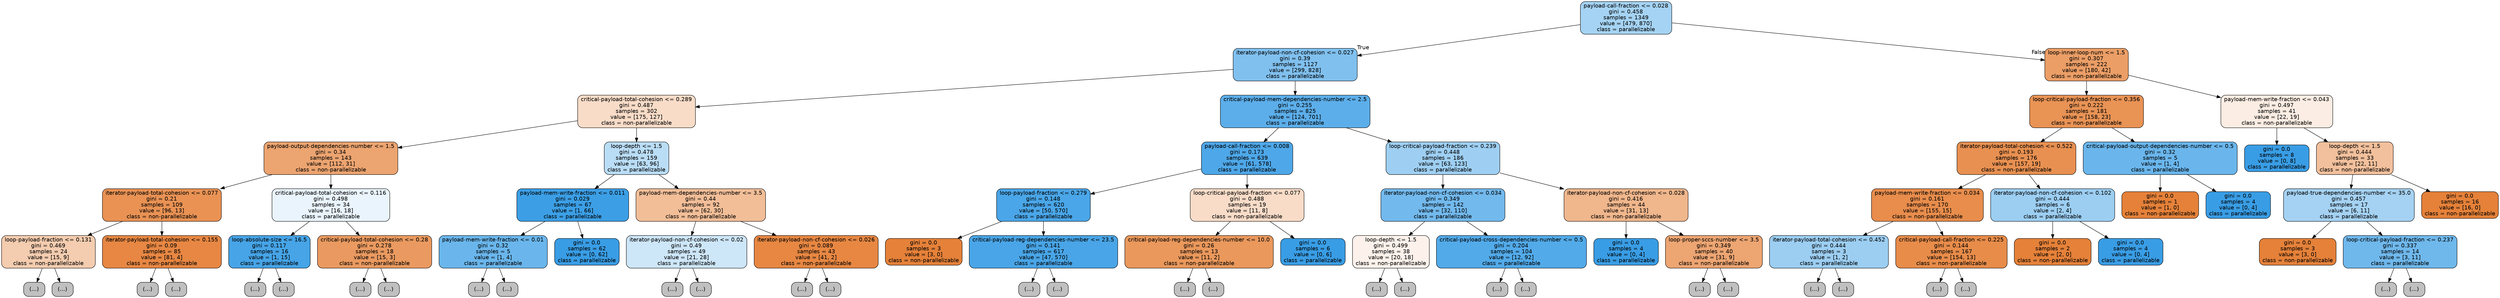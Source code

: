 digraph Tree {
node [shape=box, style="filled, rounded", color="black", fontname=helvetica] ;
edge [fontname=helvetica] ;
0 [label="payload-call-fraction <= 0.028\ngini = 0.458\nsamples = 1349\nvalue = [479, 870]\nclass = parallelizable", fillcolor="#399de573"] ;
1 [label="iterator-payload-non-cf-cohesion <= 0.027\ngini = 0.39\nsamples = 1127\nvalue = [299, 828]\nclass = parallelizable", fillcolor="#399de5a3"] ;
0 -> 1 [labeldistance=2.5, labelangle=45, headlabel="True"] ;
2 [label="critical-payload-total-cohesion <= 0.289\ngini = 0.487\nsamples = 302\nvalue = [175, 127]\nclass = non-parallelizable", fillcolor="#e5813946"] ;
1 -> 2 ;
3 [label="payload-output-dependencies-number <= 1.5\ngini = 0.34\nsamples = 143\nvalue = [112, 31]\nclass = non-parallelizable", fillcolor="#e58139b8"] ;
2 -> 3 ;
4 [label="iterator-payload-total-cohesion <= 0.077\ngini = 0.21\nsamples = 109\nvalue = [96, 13]\nclass = non-parallelizable", fillcolor="#e58139dc"] ;
3 -> 4 ;
5 [label="loop-payload-fraction <= 0.131\ngini = 0.469\nsamples = 24\nvalue = [15, 9]\nclass = non-parallelizable", fillcolor="#e5813966"] ;
4 -> 5 ;
6 [label="(...)", fillcolor="#C0C0C0"] ;
5 -> 6 ;
13 [label="(...)", fillcolor="#C0C0C0"] ;
5 -> 13 ;
18 [label="iterator-payload-total-cohesion <= 0.155\ngini = 0.09\nsamples = 85\nvalue = [81, 4]\nclass = non-parallelizable", fillcolor="#e58139f2"] ;
4 -> 18 ;
19 [label="(...)", fillcolor="#C0C0C0"] ;
18 -> 19 ;
24 [label="(...)", fillcolor="#C0C0C0"] ;
18 -> 24 ;
29 [label="critical-payload-total-cohesion <= 0.116\ngini = 0.498\nsamples = 34\nvalue = [16, 18]\nclass = parallelizable", fillcolor="#399de51c"] ;
3 -> 29 ;
30 [label="loop-absolute-size <= 16.5\ngini = 0.117\nsamples = 16\nvalue = [1, 15]\nclass = parallelizable", fillcolor="#399de5ee"] ;
29 -> 30 ;
31 [label="(...)", fillcolor="#C0C0C0"] ;
30 -> 31 ;
32 [label="(...)", fillcolor="#C0C0C0"] ;
30 -> 32 ;
33 [label="critical-payload-total-cohesion <= 0.28\ngini = 0.278\nsamples = 18\nvalue = [15, 3]\nclass = non-parallelizable", fillcolor="#e58139cc"] ;
29 -> 33 ;
34 [label="(...)", fillcolor="#C0C0C0"] ;
33 -> 34 ;
37 [label="(...)", fillcolor="#C0C0C0"] ;
33 -> 37 ;
40 [label="loop-depth <= 1.5\ngini = 0.478\nsamples = 159\nvalue = [63, 96]\nclass = parallelizable", fillcolor="#399de558"] ;
2 -> 40 ;
41 [label="payload-mem-write-fraction <= 0.011\ngini = 0.029\nsamples = 67\nvalue = [1, 66]\nclass = parallelizable", fillcolor="#399de5fb"] ;
40 -> 41 ;
42 [label="payload-mem-write-fraction <= 0.01\ngini = 0.32\nsamples = 5\nvalue = [1, 4]\nclass = parallelizable", fillcolor="#399de5bf"] ;
41 -> 42 ;
43 [label="(...)", fillcolor="#C0C0C0"] ;
42 -> 43 ;
44 [label="(...)", fillcolor="#C0C0C0"] ;
42 -> 44 ;
45 [label="gini = 0.0\nsamples = 62\nvalue = [0, 62]\nclass = parallelizable", fillcolor="#399de5ff"] ;
41 -> 45 ;
46 [label="payload-mem-dependencies-number <= 3.5\ngini = 0.44\nsamples = 92\nvalue = [62, 30]\nclass = non-parallelizable", fillcolor="#e5813984"] ;
40 -> 46 ;
47 [label="iterator-payload-non-cf-cohesion <= 0.02\ngini = 0.49\nsamples = 49\nvalue = [21, 28]\nclass = parallelizable", fillcolor="#399de540"] ;
46 -> 47 ;
48 [label="(...)", fillcolor="#C0C0C0"] ;
47 -> 48 ;
57 [label="(...)", fillcolor="#C0C0C0"] ;
47 -> 57 ;
66 [label="iterator-payload-non-cf-cohesion <= 0.026\ngini = 0.089\nsamples = 43\nvalue = [41, 2]\nclass = non-parallelizable", fillcolor="#e58139f3"] ;
46 -> 66 ;
67 [label="(...)", fillcolor="#C0C0C0"] ;
66 -> 67 ;
72 [label="(...)", fillcolor="#C0C0C0"] ;
66 -> 72 ;
73 [label="critical-payload-mem-dependencies-number <= 2.5\ngini = 0.255\nsamples = 825\nvalue = [124, 701]\nclass = parallelizable", fillcolor="#399de5d2"] ;
1 -> 73 ;
74 [label="payload-call-fraction <= 0.008\ngini = 0.173\nsamples = 639\nvalue = [61, 578]\nclass = parallelizable", fillcolor="#399de5e4"] ;
73 -> 74 ;
75 [label="loop-payload-fraction <= 0.279\ngini = 0.148\nsamples = 620\nvalue = [50, 570]\nclass = parallelizable", fillcolor="#399de5e9"] ;
74 -> 75 ;
76 [label="gini = 0.0\nsamples = 3\nvalue = [3, 0]\nclass = non-parallelizable", fillcolor="#e58139ff"] ;
75 -> 76 ;
77 [label="critical-payload-reg-dependencies-number <= 23.5\ngini = 0.141\nsamples = 617\nvalue = [47, 570]\nclass = parallelizable", fillcolor="#399de5ea"] ;
75 -> 77 ;
78 [label="(...)", fillcolor="#C0C0C0"] ;
77 -> 78 ;
181 [label="(...)", fillcolor="#C0C0C0"] ;
77 -> 181 ;
182 [label="loop-critical-payload-fraction <= 0.077\ngini = 0.488\nsamples = 19\nvalue = [11, 8]\nclass = non-parallelizable", fillcolor="#e5813946"] ;
74 -> 182 ;
183 [label="critical-payload-reg-dependencies-number <= 10.0\ngini = 0.26\nsamples = 13\nvalue = [11, 2]\nclass = non-parallelizable", fillcolor="#e58139d1"] ;
182 -> 183 ;
184 [label="(...)", fillcolor="#C0C0C0"] ;
183 -> 184 ;
187 [label="(...)", fillcolor="#C0C0C0"] ;
183 -> 187 ;
188 [label="gini = 0.0\nsamples = 6\nvalue = [0, 6]\nclass = parallelizable", fillcolor="#399de5ff"] ;
182 -> 188 ;
189 [label="loop-critical-payload-fraction <= 0.239\ngini = 0.448\nsamples = 186\nvalue = [63, 123]\nclass = parallelizable", fillcolor="#399de57c"] ;
73 -> 189 ;
190 [label="iterator-payload-non-cf-cohesion <= 0.034\ngini = 0.349\nsamples = 142\nvalue = [32, 110]\nclass = parallelizable", fillcolor="#399de5b5"] ;
189 -> 190 ;
191 [label="loop-depth <= 1.5\ngini = 0.499\nsamples = 38\nvalue = [20, 18]\nclass = non-parallelizable", fillcolor="#e5813919"] ;
190 -> 191 ;
192 [label="(...)", fillcolor="#C0C0C0"] ;
191 -> 192 ;
195 [label="(...)", fillcolor="#C0C0C0"] ;
191 -> 195 ;
204 [label="critical-payload-cross-dependencies-number <= 0.5\ngini = 0.204\nsamples = 104\nvalue = [12, 92]\nclass = parallelizable", fillcolor="#399de5de"] ;
190 -> 204 ;
205 [label="(...)", fillcolor="#C0C0C0"] ;
204 -> 205 ;
220 [label="(...)", fillcolor="#C0C0C0"] ;
204 -> 220 ;
223 [label="iterator-payload-non-cf-cohesion <= 0.028\ngini = 0.416\nsamples = 44\nvalue = [31, 13]\nclass = non-parallelizable", fillcolor="#e5813994"] ;
189 -> 223 ;
224 [label="gini = 0.0\nsamples = 4\nvalue = [0, 4]\nclass = parallelizable", fillcolor="#399de5ff"] ;
223 -> 224 ;
225 [label="loop-proper-sccs-number <= 3.5\ngini = 0.349\nsamples = 40\nvalue = [31, 9]\nclass = non-parallelizable", fillcolor="#e58139b5"] ;
223 -> 225 ;
226 [label="(...)", fillcolor="#C0C0C0"] ;
225 -> 226 ;
239 [label="(...)", fillcolor="#C0C0C0"] ;
225 -> 239 ;
242 [label="loop-inner-loop-num <= 1.5\ngini = 0.307\nsamples = 222\nvalue = [180, 42]\nclass = non-parallelizable", fillcolor="#e58139c4"] ;
0 -> 242 [labeldistance=2.5, labelangle=-45, headlabel="False"] ;
243 [label="loop-critical-payload-fraction <= 0.356\ngini = 0.222\nsamples = 181\nvalue = [158, 23]\nclass = non-parallelizable", fillcolor="#e58139da"] ;
242 -> 243 ;
244 [label="iterator-payload-total-cohesion <= 0.522\ngini = 0.193\nsamples = 176\nvalue = [157, 19]\nclass = non-parallelizable", fillcolor="#e58139e0"] ;
243 -> 244 ;
245 [label="payload-mem-write-fraction <= 0.034\ngini = 0.161\nsamples = 170\nvalue = [155, 15]\nclass = non-parallelizable", fillcolor="#e58139e6"] ;
244 -> 245 ;
246 [label="iterator-payload-total-cohesion <= 0.452\ngini = 0.444\nsamples = 3\nvalue = [1, 2]\nclass = parallelizable", fillcolor="#399de57f"] ;
245 -> 246 ;
247 [label="(...)", fillcolor="#C0C0C0"] ;
246 -> 247 ;
248 [label="(...)", fillcolor="#C0C0C0"] ;
246 -> 248 ;
249 [label="critical-payload-call-fraction <= 0.225\ngini = 0.144\nsamples = 167\nvalue = [154, 13]\nclass = non-parallelizable", fillcolor="#e58139e9"] ;
245 -> 249 ;
250 [label="(...)", fillcolor="#C0C0C0"] ;
249 -> 250 ;
273 [label="(...)", fillcolor="#C0C0C0"] ;
249 -> 273 ;
274 [label="iterator-payload-non-cf-cohesion <= 0.102\ngini = 0.444\nsamples = 6\nvalue = [2, 4]\nclass = parallelizable", fillcolor="#399de57f"] ;
244 -> 274 ;
275 [label="gini = 0.0\nsamples = 2\nvalue = [2, 0]\nclass = non-parallelizable", fillcolor="#e58139ff"] ;
274 -> 275 ;
276 [label="gini = 0.0\nsamples = 4\nvalue = [0, 4]\nclass = parallelizable", fillcolor="#399de5ff"] ;
274 -> 276 ;
277 [label="critical-payload-output-dependencies-number <= 0.5\ngini = 0.32\nsamples = 5\nvalue = [1, 4]\nclass = parallelizable", fillcolor="#399de5bf"] ;
243 -> 277 ;
278 [label="gini = 0.0\nsamples = 1\nvalue = [1, 0]\nclass = non-parallelizable", fillcolor="#e58139ff"] ;
277 -> 278 ;
279 [label="gini = 0.0\nsamples = 4\nvalue = [0, 4]\nclass = parallelizable", fillcolor="#399de5ff"] ;
277 -> 279 ;
280 [label="payload-mem-write-fraction <= 0.043\ngini = 0.497\nsamples = 41\nvalue = [22, 19]\nclass = non-parallelizable", fillcolor="#e5813923"] ;
242 -> 280 ;
281 [label="gini = 0.0\nsamples = 8\nvalue = [0, 8]\nclass = parallelizable", fillcolor="#399de5ff"] ;
280 -> 281 ;
282 [label="loop-depth <= 1.5\ngini = 0.444\nsamples = 33\nvalue = [22, 11]\nclass = non-parallelizable", fillcolor="#e581397f"] ;
280 -> 282 ;
283 [label="payload-true-dependencies-number <= 35.0\ngini = 0.457\nsamples = 17\nvalue = [6, 11]\nclass = parallelizable", fillcolor="#399de574"] ;
282 -> 283 ;
284 [label="gini = 0.0\nsamples = 3\nvalue = [3, 0]\nclass = non-parallelizable", fillcolor="#e58139ff"] ;
283 -> 284 ;
285 [label="loop-critical-payload-fraction <= 0.237\ngini = 0.337\nsamples = 14\nvalue = [3, 11]\nclass = parallelizable", fillcolor="#399de5b9"] ;
283 -> 285 ;
286 [label="(...)", fillcolor="#C0C0C0"] ;
285 -> 286 ;
289 [label="(...)", fillcolor="#C0C0C0"] ;
285 -> 289 ;
292 [label="gini = 0.0\nsamples = 16\nvalue = [16, 0]\nclass = non-parallelizable", fillcolor="#e58139ff"] ;
282 -> 292 ;
}